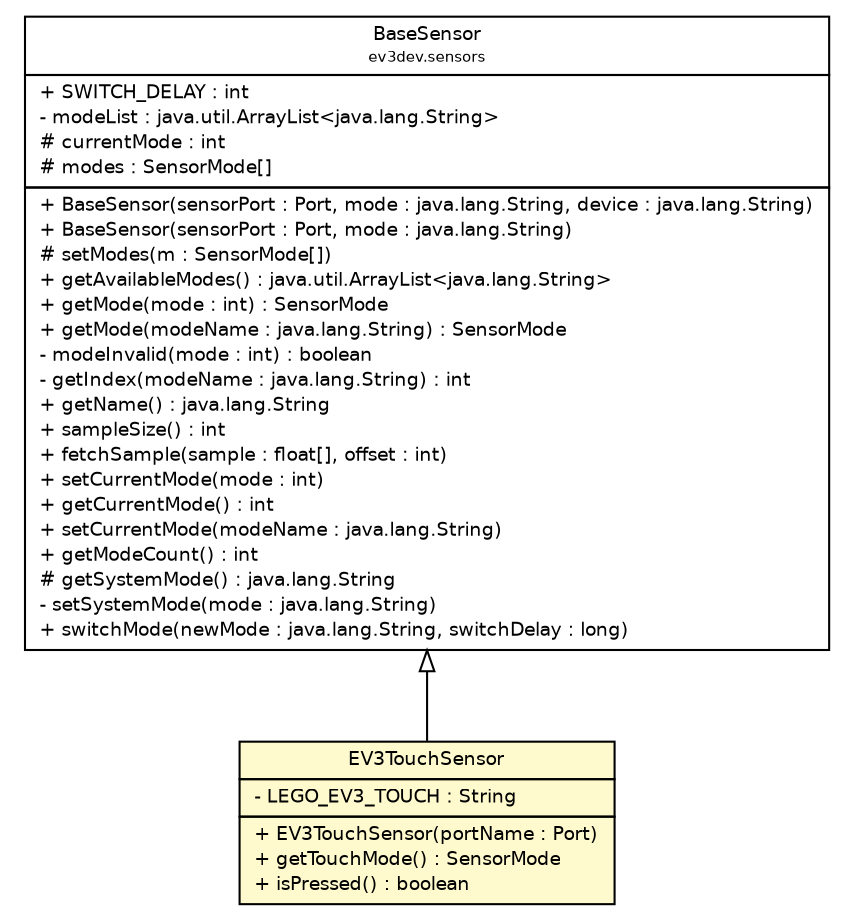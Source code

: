 #!/usr/local/bin/dot
#
# Class diagram 
# Generated by UMLGraph version R5_6-24-gf6e263 (http://www.umlgraph.org/)
#

digraph G {
	edge [fontname="Helvetica",fontsize=10,labelfontname="Helvetica",labelfontsize=10];
	node [fontname="Helvetica",fontsize=10,shape=plaintext];
	nodesep=0.25;
	ranksep=0.5;
	// ev3dev.sensors.BaseSensor
	c3138 [label=<<table title="ev3dev.sensors.BaseSensor" border="0" cellborder="1" cellspacing="0" cellpadding="2" port="p" href="../BaseSensor.html">
		<tr><td><table border="0" cellspacing="0" cellpadding="1">
<tr><td align="center" balign="center"> BaseSensor </td></tr>
<tr><td align="center" balign="center"><font point-size="7.0"> ev3dev.sensors </font></td></tr>
		</table></td></tr>
		<tr><td><table border="0" cellspacing="0" cellpadding="1">
<tr><td align="left" balign="left"> + SWITCH_DELAY : int </td></tr>
<tr><td align="left" balign="left"> - modeList : java.util.ArrayList&lt;java.lang.String&gt; </td></tr>
<tr><td align="left" balign="left"> # currentMode : int </td></tr>
<tr><td align="left" balign="left"> # modes : SensorMode[] </td></tr>
		</table></td></tr>
		<tr><td><table border="0" cellspacing="0" cellpadding="1">
<tr><td align="left" balign="left"> + BaseSensor(sensorPort : Port, mode : java.lang.String, device : java.lang.String) </td></tr>
<tr><td align="left" balign="left"> + BaseSensor(sensorPort : Port, mode : java.lang.String) </td></tr>
<tr><td align="left" balign="left"> # setModes(m : SensorMode[]) </td></tr>
<tr><td align="left" balign="left"> + getAvailableModes() : java.util.ArrayList&lt;java.lang.String&gt; </td></tr>
<tr><td align="left" balign="left"> + getMode(mode : int) : SensorMode </td></tr>
<tr><td align="left" balign="left"> + getMode(modeName : java.lang.String) : SensorMode </td></tr>
<tr><td align="left" balign="left"> - modeInvalid(mode : int) : boolean </td></tr>
<tr><td align="left" balign="left"> - getIndex(modeName : java.lang.String) : int </td></tr>
<tr><td align="left" balign="left"> + getName() : java.lang.String </td></tr>
<tr><td align="left" balign="left"> + sampleSize() : int </td></tr>
<tr><td align="left" balign="left"> + fetchSample(sample : float[], offset : int) </td></tr>
<tr><td align="left" balign="left"> + setCurrentMode(mode : int) </td></tr>
<tr><td align="left" balign="left"> + getCurrentMode() : int </td></tr>
<tr><td align="left" balign="left"> + setCurrentMode(modeName : java.lang.String) </td></tr>
<tr><td align="left" balign="left"> + getModeCount() : int </td></tr>
<tr><td align="left" balign="left"> # getSystemMode() : java.lang.String </td></tr>
<tr><td align="left" balign="left"> - setSystemMode(mode : java.lang.String) </td></tr>
<tr><td align="left" balign="left"> + switchMode(newMode : java.lang.String, switchDelay : long) </td></tr>
		</table></td></tr>
		</table>>, URL="../BaseSensor.html", fontname="Helvetica", fontcolor="black", fontsize=9.0];
	// ev3dev.sensors.ev3.EV3TouchSensor
	c3147 [label=<<table title="ev3dev.sensors.ev3.EV3TouchSensor" border="0" cellborder="1" cellspacing="0" cellpadding="2" port="p" bgcolor="lemonChiffon" href="./EV3TouchSensor.html">
		<tr><td><table border="0" cellspacing="0" cellpadding="1">
<tr><td align="center" balign="center"> EV3TouchSensor </td></tr>
		</table></td></tr>
		<tr><td><table border="0" cellspacing="0" cellpadding="1">
<tr><td align="left" balign="left"> - LEGO_EV3_TOUCH : String </td></tr>
		</table></td></tr>
		<tr><td><table border="0" cellspacing="0" cellpadding="1">
<tr><td align="left" balign="left"> + EV3TouchSensor(portName : Port) </td></tr>
<tr><td align="left" balign="left"> + getTouchMode() : SensorMode </td></tr>
<tr><td align="left" balign="left"> + isPressed() : boolean </td></tr>
		</table></td></tr>
		</table>>, URL="./EV3TouchSensor.html", fontname="Helvetica", fontcolor="black", fontsize=9.0];
	//ev3dev.sensors.ev3.EV3TouchSensor extends ev3dev.sensors.BaseSensor
	c3138:p -> c3147:p [dir=back,arrowtail=empty];
}

